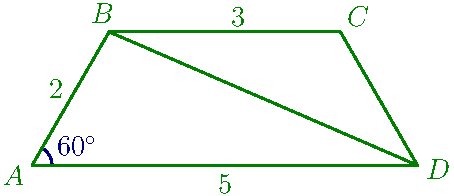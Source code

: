 settings.outformat = "png";
defaultpen(fontsize(14pt));
import geometry;

size(8cm);

triangle t = triangleAbc(60,2,5,angle=0,(0,0));
triangle t1 = triangle(t.VA, t.VB, t.VC);
markangle("$60^\circ$", radius=10,t1.B,t1.A,t1.C, bp+0.5*blue);
show(LA="$A$", LB="$D$", LC="$B$", La="$$", Lb="$2$", Lc="$5$", t1, bp+0.5*green);
path p1 = circle(point(t1.VC), 3);
path p2 = circle(point(t1.VB), 2);
pair p[] = intersectionpoints(p1, p2);
draw(p[0] -- point(t1.VC), bp+0.5*green);
draw(p[0] -- point(t1.VB), bp+0.5*green);
label("$C$", p[0], align=NE, bp+0.5*green);
label("$3$", midpoint(segment(point(t1.VC), p[0])), align=NE, bp+0.5*green);
